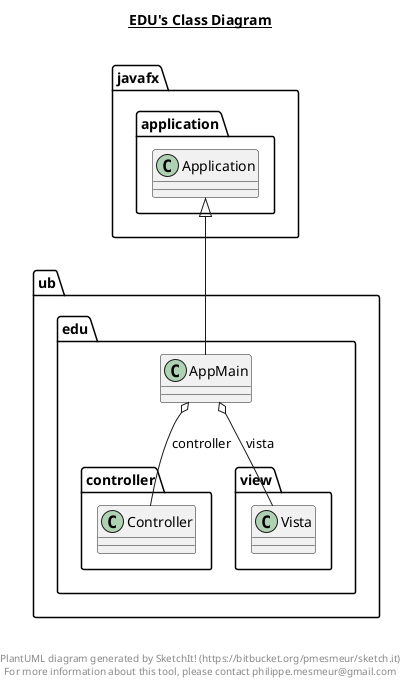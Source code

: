 @startuml

title __EDU's Class Diagram__\n



  ub.edu.AppMain -up-|> javafx.application.Application
  ub.edu.AppMain o-- ub.edu.controller.Controller : controller
  ub.edu.AppMain o-- ub.edu.view.Vista : vista


right footer


PlantUML diagram generated by SketchIt! (https://bitbucket.org/pmesmeur/sketch.it)
For more information about this tool, please contact philippe.mesmeur@gmail.com
endfooter

@enduml
